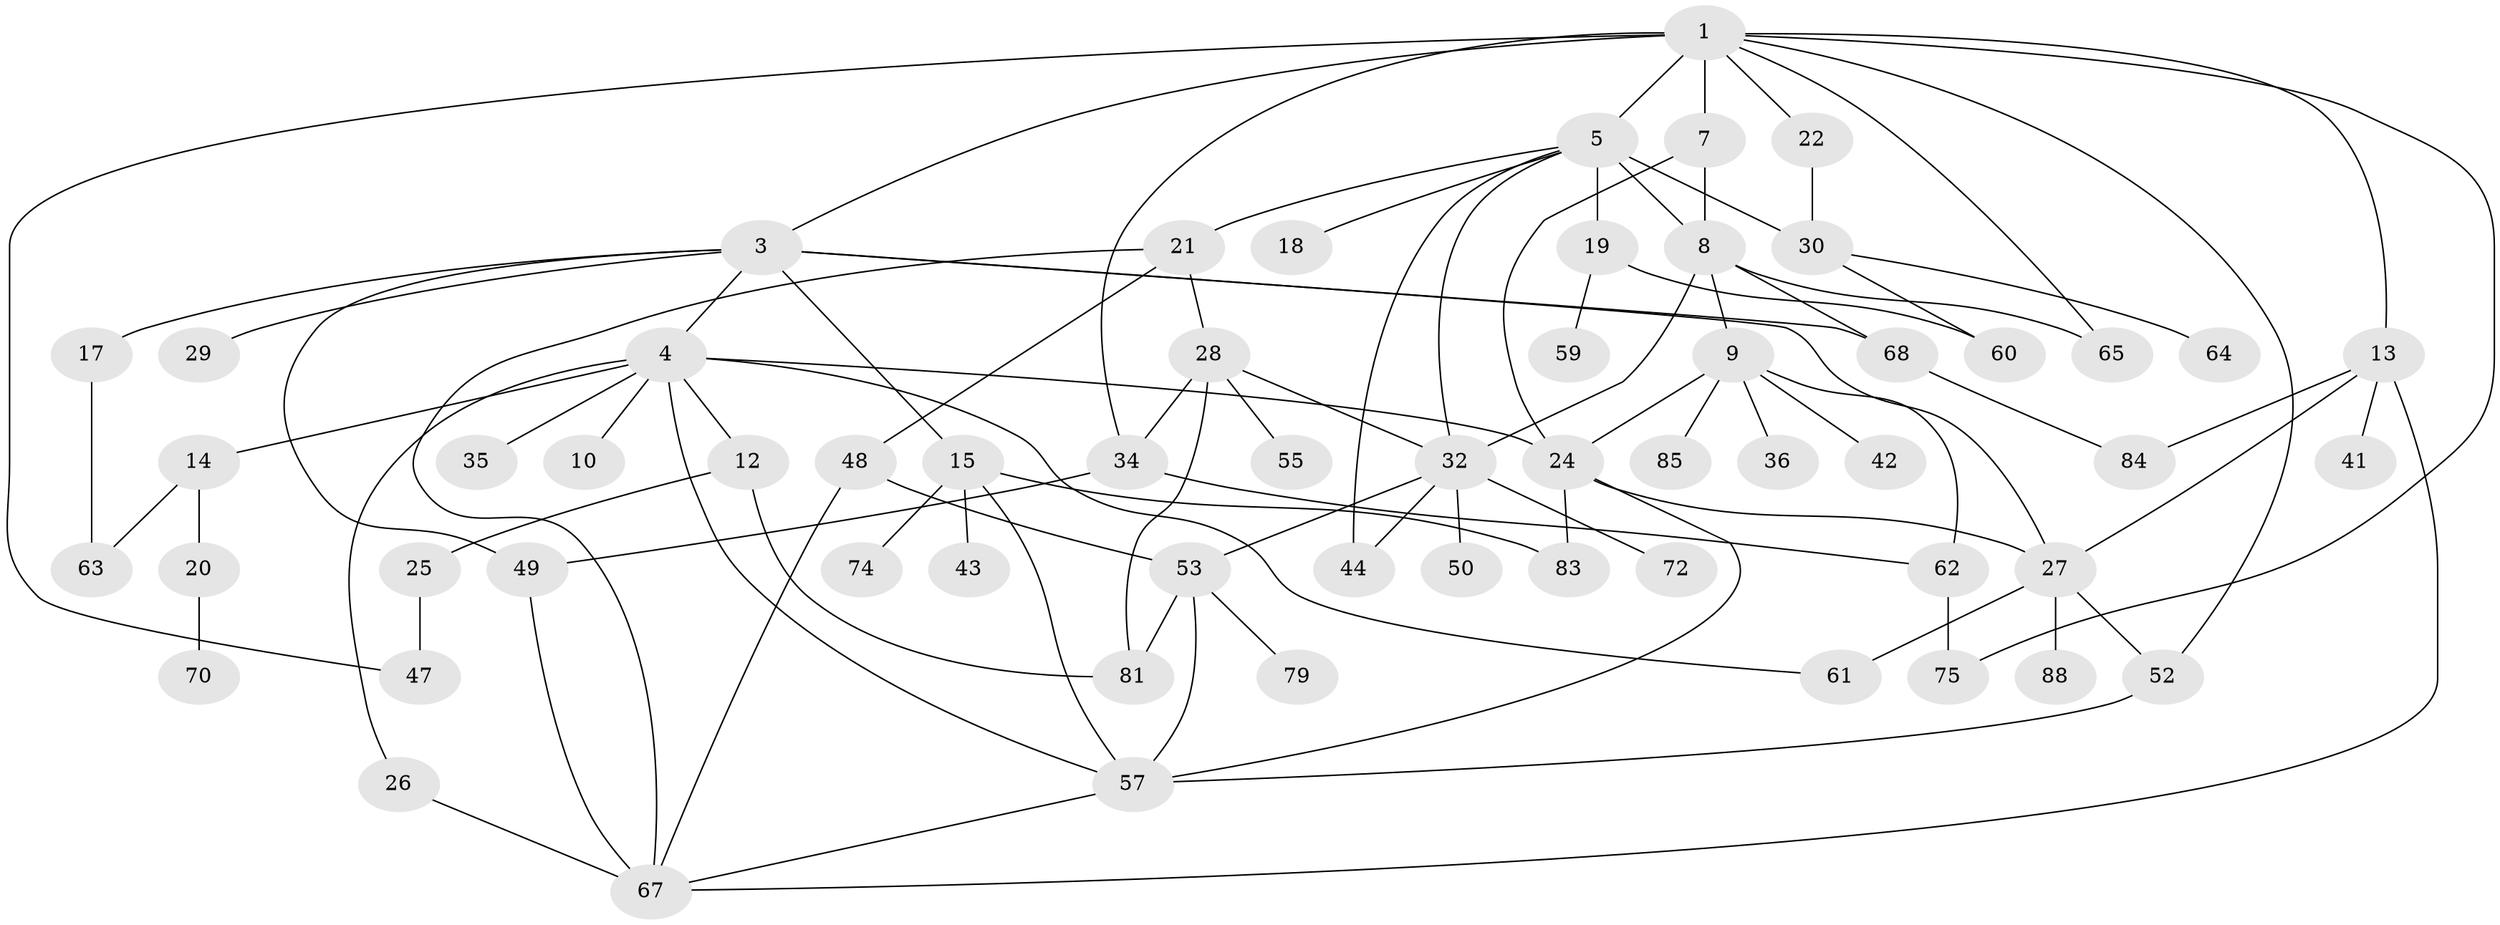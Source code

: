 // Generated by graph-tools (version 1.1) at 2025/23/03/03/25 07:23:30]
// undirected, 60 vertices, 93 edges
graph export_dot {
graph [start="1"]
  node [color=gray90,style=filled];
  1 [super="+2"];
  3 [super="+11"];
  4 [super="+6"];
  5 [super="+16"];
  7 [super="+54"];
  8 [super="+31"];
  9 [super="+33"];
  10 [super="+23"];
  12;
  13;
  14;
  15 [super="+66"];
  17;
  18;
  19 [super="+40"];
  20 [super="+56"];
  21;
  22;
  24 [super="+39"];
  25 [super="+76"];
  26 [super="+51"];
  27 [super="+37"];
  28 [super="+45"];
  29;
  30 [super="+46"];
  32 [super="+38"];
  34;
  35;
  36;
  41 [super="+82"];
  42;
  43;
  44;
  47 [super="+73"];
  48;
  49;
  50;
  52;
  53 [super="+58"];
  55 [super="+78"];
  57 [super="+77"];
  59;
  60;
  61;
  62 [super="+69"];
  63;
  64;
  65;
  67 [super="+71"];
  68;
  70 [super="+87"];
  72 [super="+86"];
  74;
  75 [super="+80"];
  79;
  81;
  83;
  84;
  85;
  88;
  1 -- 7;
  1 -- 13;
  1 -- 75;
  1 -- 34;
  1 -- 52;
  1 -- 5 [weight=2];
  1 -- 65;
  1 -- 3;
  1 -- 22;
  1 -- 47;
  3 -- 4;
  3 -- 15;
  3 -- 29;
  3 -- 68;
  3 -- 27;
  3 -- 17;
  3 -- 49;
  4 -- 10;
  4 -- 12;
  4 -- 24;
  4 -- 26;
  4 -- 35;
  4 -- 57;
  4 -- 61;
  4 -- 14;
  5 -- 8 [weight=2];
  5 -- 21;
  5 -- 30 [weight=2];
  5 -- 32;
  5 -- 44;
  5 -- 18;
  5 -- 19;
  7 -- 24;
  7 -- 8;
  8 -- 9;
  8 -- 65;
  8 -- 32;
  8 -- 68;
  9 -- 36 [weight=2];
  9 -- 85;
  9 -- 42;
  9 -- 62;
  9 -- 24;
  12 -- 25;
  12 -- 81;
  13 -- 27;
  13 -- 41;
  13 -- 84;
  13 -- 67;
  14 -- 20;
  14 -- 63;
  15 -- 43;
  15 -- 57;
  15 -- 74;
  15 -- 83;
  17 -- 63;
  19 -- 59;
  19 -- 60;
  20 -- 70 [weight=2];
  21 -- 28;
  21 -- 48;
  21 -- 67;
  22 -- 30;
  24 -- 83;
  24 -- 57;
  24 -- 27;
  25 -- 47;
  26 -- 67;
  27 -- 88;
  27 -- 61;
  27 -- 52;
  28 -- 34;
  28 -- 55;
  28 -- 81;
  28 -- 32;
  30 -- 64;
  30 -- 60;
  32 -- 50;
  32 -- 72;
  32 -- 44;
  32 -- 53;
  34 -- 49;
  34 -- 62;
  48 -- 67;
  48 -- 53;
  49 -- 67;
  52 -- 57;
  53 -- 57;
  53 -- 81;
  53 -- 79;
  57 -- 67;
  62 -- 75;
  68 -- 84;
}
